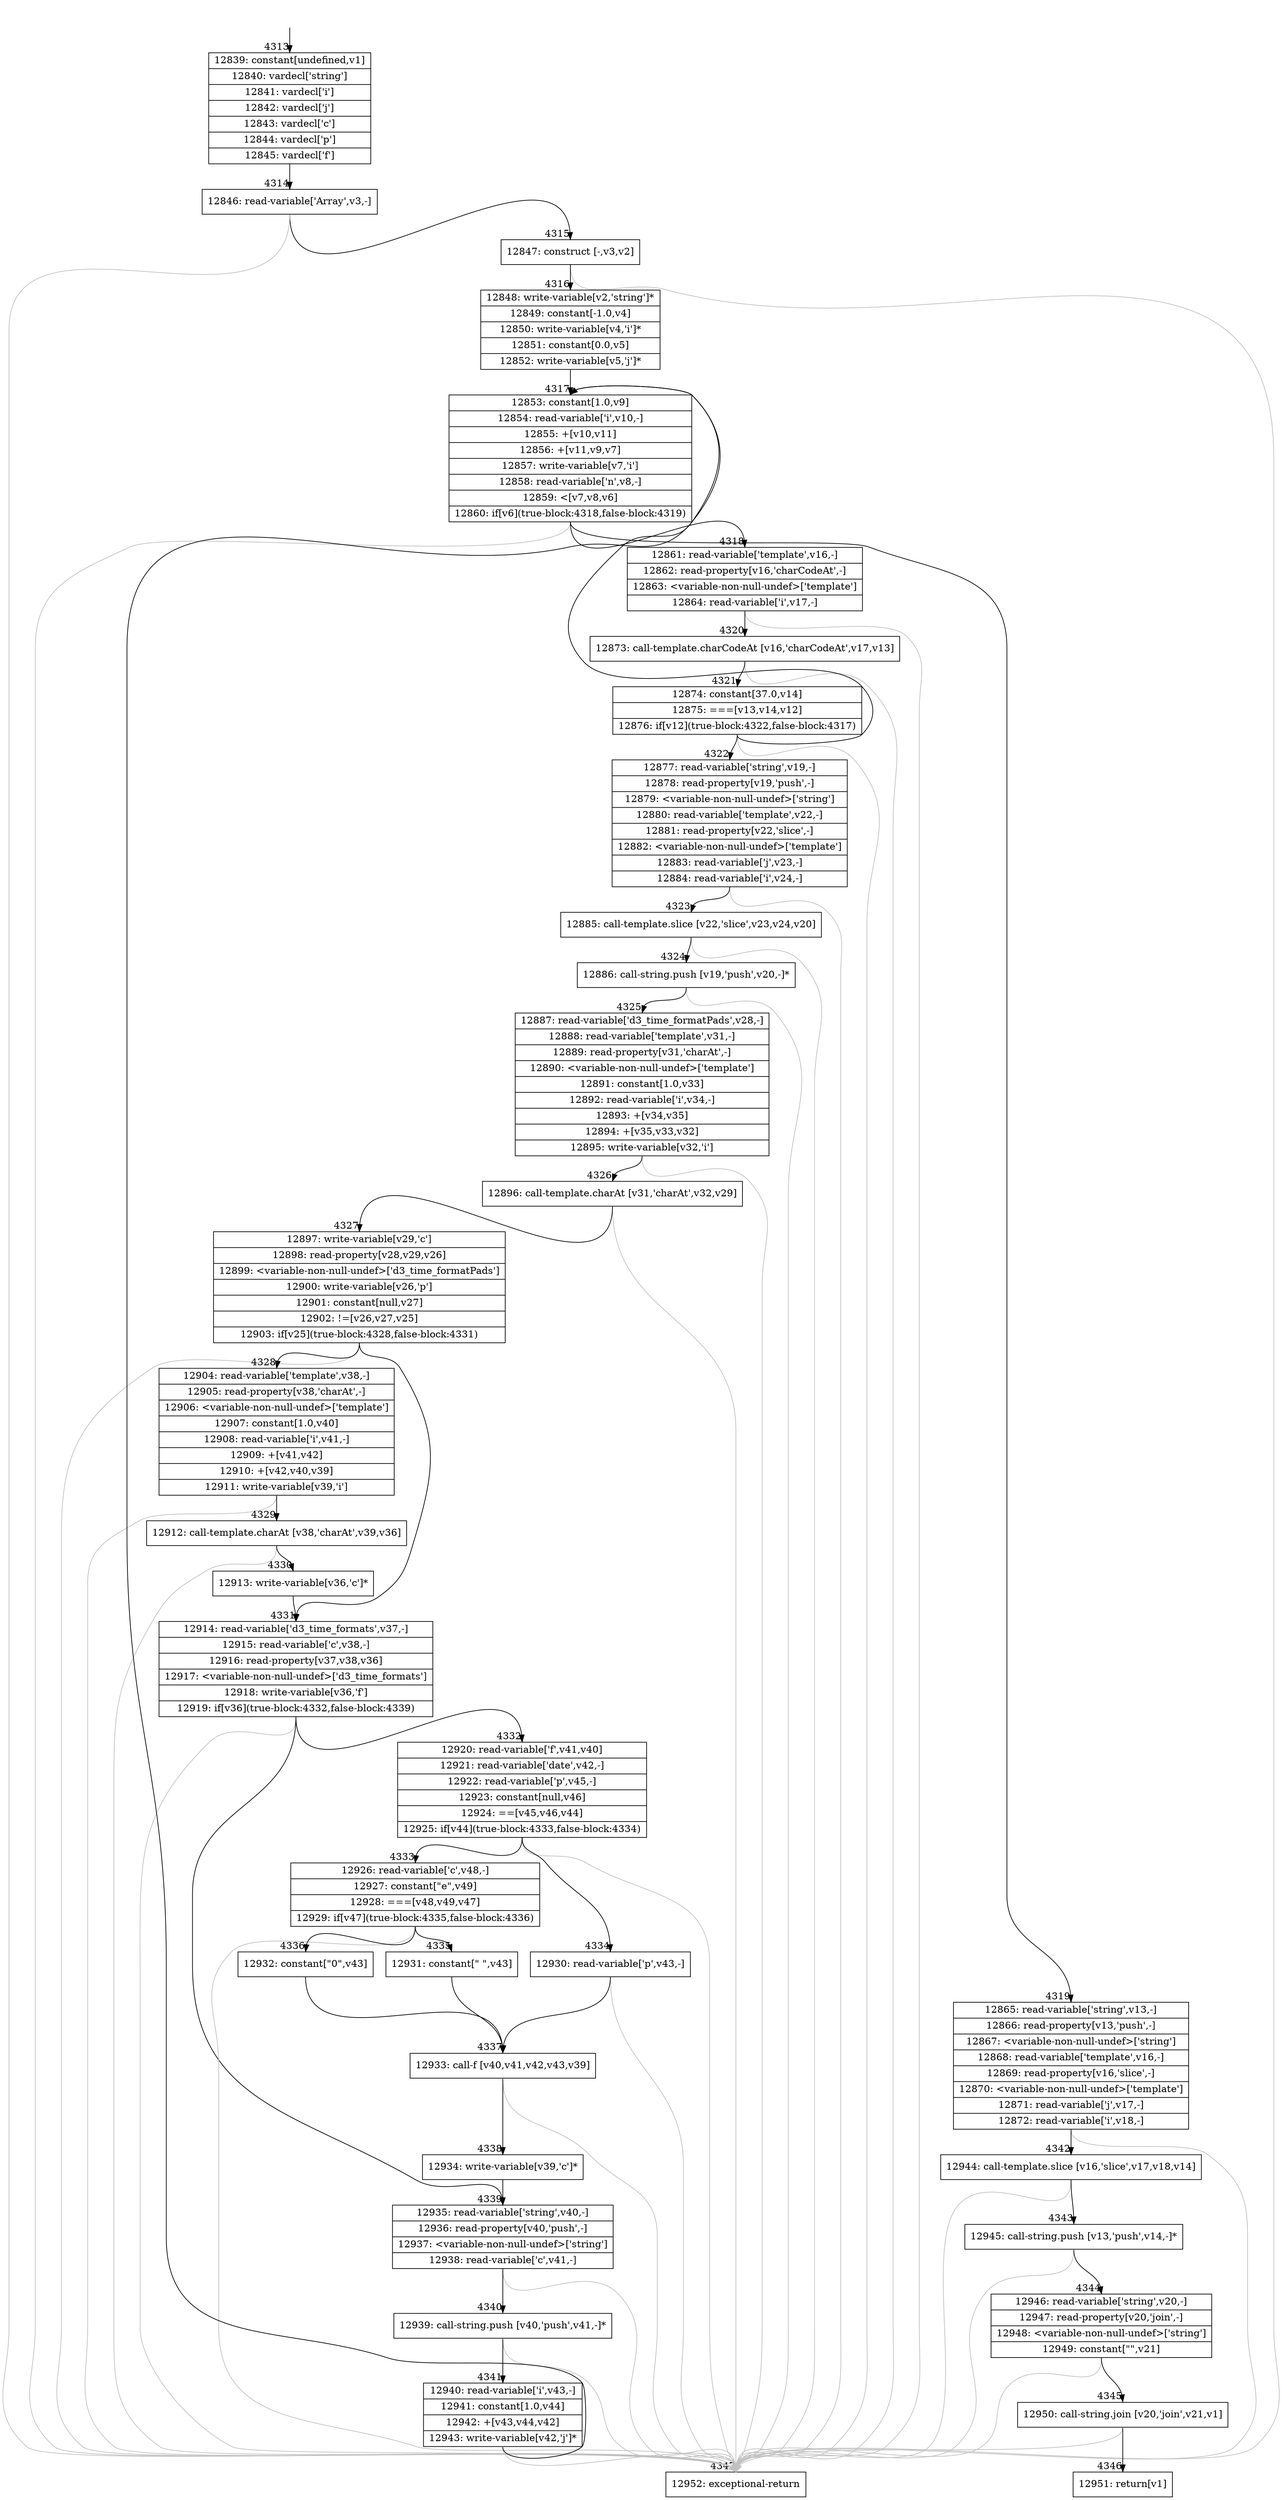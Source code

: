 digraph {
rankdir="TD"
BB_entry404[shape=none,label=""];
BB_entry404 -> BB4313 [tailport=s, headport=n, headlabel="    4313"]
BB4313 [shape=record label="{12839: constant[undefined,v1]|12840: vardecl['string']|12841: vardecl['i']|12842: vardecl['j']|12843: vardecl['c']|12844: vardecl['p']|12845: vardecl['f']}" ] 
BB4313 -> BB4314 [tailport=s, headport=n, headlabel="      4314"]
BB4314 [shape=record label="{12846: read-variable['Array',v3,-]}" ] 
BB4314 -> BB4315 [tailport=s, headport=n, headlabel="      4315"]
BB4314 -> BB4347 [tailport=s, headport=n, color=gray, headlabel="      4347"]
BB4315 [shape=record label="{12847: construct [-,v3,v2]}" ] 
BB4315 -> BB4316 [tailport=s, headport=n, headlabel="      4316"]
BB4315 -> BB4347 [tailport=s, headport=n, color=gray]
BB4316 [shape=record label="{12848: write-variable[v2,'string']*|12849: constant[-1.0,v4]|12850: write-variable[v4,'i']*|12851: constant[0.0,v5]|12852: write-variable[v5,'j']*}" ] 
BB4316 -> BB4317 [tailport=s, headport=n, headlabel="      4317"]
BB4317 [shape=record label="{12853: constant[1.0,v9]|12854: read-variable['i',v10,-]|12855: +[v10,v11]|12856: +[v11,v9,v7]|12857: write-variable[v7,'i']|12858: read-variable['n',v8,-]|12859: \<[v7,v8,v6]|12860: if[v6](true-block:4318,false-block:4319)}" ] 
BB4317 -> BB4318 [tailport=s, headport=n, headlabel="      4318"]
BB4317 -> BB4319 [tailport=s, headport=n, headlabel="      4319"]
BB4317 -> BB4347 [tailport=s, headport=n, color=gray]
BB4318 [shape=record label="{12861: read-variable['template',v16,-]|12862: read-property[v16,'charCodeAt',-]|12863: \<variable-non-null-undef\>['template']|12864: read-variable['i',v17,-]}" ] 
BB4318 -> BB4320 [tailport=s, headport=n, headlabel="      4320"]
BB4318 -> BB4347 [tailport=s, headport=n, color=gray]
BB4319 [shape=record label="{12865: read-variable['string',v13,-]|12866: read-property[v13,'push',-]|12867: \<variable-non-null-undef\>['string']|12868: read-variable['template',v16,-]|12869: read-property[v16,'slice',-]|12870: \<variable-non-null-undef\>['template']|12871: read-variable['j',v17,-]|12872: read-variable['i',v18,-]}" ] 
BB4319 -> BB4342 [tailport=s, headport=n, headlabel="      4342"]
BB4319 -> BB4347 [tailport=s, headport=n, color=gray]
BB4320 [shape=record label="{12873: call-template.charCodeAt [v16,'charCodeAt',v17,v13]}" ] 
BB4320 -> BB4321 [tailport=s, headport=n, headlabel="      4321"]
BB4320 -> BB4347 [tailport=s, headport=n, color=gray]
BB4321 [shape=record label="{12874: constant[37.0,v14]|12875: ===[v13,v14,v12]|12876: if[v12](true-block:4322,false-block:4317)}" ] 
BB4321 -> BB4322 [tailport=s, headport=n, headlabel="      4322"]
BB4321 -> BB4317 [tailport=s, headport=n]
BB4321 -> BB4347 [tailport=s, headport=n, color=gray]
BB4322 [shape=record label="{12877: read-variable['string',v19,-]|12878: read-property[v19,'push',-]|12879: \<variable-non-null-undef\>['string']|12880: read-variable['template',v22,-]|12881: read-property[v22,'slice',-]|12882: \<variable-non-null-undef\>['template']|12883: read-variable['j',v23,-]|12884: read-variable['i',v24,-]}" ] 
BB4322 -> BB4323 [tailport=s, headport=n, headlabel="      4323"]
BB4322 -> BB4347 [tailport=s, headport=n, color=gray]
BB4323 [shape=record label="{12885: call-template.slice [v22,'slice',v23,v24,v20]}" ] 
BB4323 -> BB4324 [tailport=s, headport=n, headlabel="      4324"]
BB4323 -> BB4347 [tailport=s, headport=n, color=gray]
BB4324 [shape=record label="{12886: call-string.push [v19,'push',v20,-]*}" ] 
BB4324 -> BB4325 [tailport=s, headport=n, headlabel="      4325"]
BB4324 -> BB4347 [tailport=s, headport=n, color=gray]
BB4325 [shape=record label="{12887: read-variable['d3_time_formatPads',v28,-]|12888: read-variable['template',v31,-]|12889: read-property[v31,'charAt',-]|12890: \<variable-non-null-undef\>['template']|12891: constant[1.0,v33]|12892: read-variable['i',v34,-]|12893: +[v34,v35]|12894: +[v35,v33,v32]|12895: write-variable[v32,'i']}" ] 
BB4325 -> BB4326 [tailport=s, headport=n, headlabel="      4326"]
BB4325 -> BB4347 [tailport=s, headport=n, color=gray]
BB4326 [shape=record label="{12896: call-template.charAt [v31,'charAt',v32,v29]}" ] 
BB4326 -> BB4327 [tailport=s, headport=n, headlabel="      4327"]
BB4326 -> BB4347 [tailport=s, headport=n, color=gray]
BB4327 [shape=record label="{12897: write-variable[v29,'c']|12898: read-property[v28,v29,v26]|12899: \<variable-non-null-undef\>['d3_time_formatPads']|12900: write-variable[v26,'p']|12901: constant[null,v27]|12902: !=[v26,v27,v25]|12903: if[v25](true-block:4328,false-block:4331)}" ] 
BB4327 -> BB4328 [tailport=s, headport=n, headlabel="      4328"]
BB4327 -> BB4331 [tailport=s, headport=n, headlabel="      4331"]
BB4327 -> BB4347 [tailport=s, headport=n, color=gray]
BB4328 [shape=record label="{12904: read-variable['template',v38,-]|12905: read-property[v38,'charAt',-]|12906: \<variable-non-null-undef\>['template']|12907: constant[1.0,v40]|12908: read-variable['i',v41,-]|12909: +[v41,v42]|12910: +[v42,v40,v39]|12911: write-variable[v39,'i']}" ] 
BB4328 -> BB4329 [tailport=s, headport=n, headlabel="      4329"]
BB4328 -> BB4347 [tailport=s, headport=n, color=gray]
BB4329 [shape=record label="{12912: call-template.charAt [v38,'charAt',v39,v36]}" ] 
BB4329 -> BB4330 [tailport=s, headport=n, headlabel="      4330"]
BB4329 -> BB4347 [tailport=s, headport=n, color=gray]
BB4330 [shape=record label="{12913: write-variable[v36,'c']*}" ] 
BB4330 -> BB4331 [tailport=s, headport=n]
BB4331 [shape=record label="{12914: read-variable['d3_time_formats',v37,-]|12915: read-variable['c',v38,-]|12916: read-property[v37,v38,v36]|12917: \<variable-non-null-undef\>['d3_time_formats']|12918: write-variable[v36,'f']|12919: if[v36](true-block:4332,false-block:4339)}" ] 
BB4331 -> BB4332 [tailport=s, headport=n, headlabel="      4332"]
BB4331 -> BB4339 [tailport=s, headport=n, headlabel="      4339"]
BB4331 -> BB4347 [tailport=s, headport=n, color=gray]
BB4332 [shape=record label="{12920: read-variable['f',v41,v40]|12921: read-variable['date',v42,-]|12922: read-variable['p',v45,-]|12923: constant[null,v46]|12924: ==[v45,v46,v44]|12925: if[v44](true-block:4333,false-block:4334)}" ] 
BB4332 -> BB4333 [tailport=s, headport=n, headlabel="      4333"]
BB4332 -> BB4334 [tailport=s, headport=n, headlabel="      4334"]
BB4332 -> BB4347 [tailport=s, headport=n, color=gray]
BB4333 [shape=record label="{12926: read-variable['c',v48,-]|12927: constant[\"e\",v49]|12928: ===[v48,v49,v47]|12929: if[v47](true-block:4335,false-block:4336)}" ] 
BB4333 -> BB4335 [tailport=s, headport=n, headlabel="      4335"]
BB4333 -> BB4336 [tailport=s, headport=n, headlabel="      4336"]
BB4333 -> BB4347 [tailport=s, headport=n, color=gray]
BB4334 [shape=record label="{12930: read-variable['p',v43,-]}" ] 
BB4334 -> BB4337 [tailport=s, headport=n, headlabel="      4337"]
BB4334 -> BB4347 [tailport=s, headport=n, color=gray]
BB4335 [shape=record label="{12931: constant[\" \",v43]}" ] 
BB4335 -> BB4337 [tailport=s, headport=n]
BB4336 [shape=record label="{12932: constant[\"0\",v43]}" ] 
BB4336 -> BB4337 [tailport=s, headport=n]
BB4337 [shape=record label="{12933: call-f [v40,v41,v42,v43,v39]}" ] 
BB4337 -> BB4338 [tailport=s, headport=n, headlabel="      4338"]
BB4337 -> BB4347 [tailport=s, headport=n, color=gray]
BB4338 [shape=record label="{12934: write-variable[v39,'c']*}" ] 
BB4338 -> BB4339 [tailport=s, headport=n]
BB4339 [shape=record label="{12935: read-variable['string',v40,-]|12936: read-property[v40,'push',-]|12937: \<variable-non-null-undef\>['string']|12938: read-variable['c',v41,-]}" ] 
BB4339 -> BB4340 [tailport=s, headport=n, headlabel="      4340"]
BB4339 -> BB4347 [tailport=s, headport=n, color=gray]
BB4340 [shape=record label="{12939: call-string.push [v40,'push',v41,-]*}" ] 
BB4340 -> BB4341 [tailport=s, headport=n, headlabel="      4341"]
BB4340 -> BB4347 [tailport=s, headport=n, color=gray]
BB4341 [shape=record label="{12940: read-variable['i',v43,-]|12941: constant[1.0,v44]|12942: +[v43,v44,v42]|12943: write-variable[v42,'j']*}" ] 
BB4341 -> BB4317 [tailport=s, headport=n]
BB4341 -> BB4347 [tailport=s, headport=n, color=gray]
BB4342 [shape=record label="{12944: call-template.slice [v16,'slice',v17,v18,v14]}" ] 
BB4342 -> BB4343 [tailport=s, headport=n, headlabel="      4343"]
BB4342 -> BB4347 [tailport=s, headport=n, color=gray]
BB4343 [shape=record label="{12945: call-string.push [v13,'push',v14,-]*}" ] 
BB4343 -> BB4344 [tailport=s, headport=n, headlabel="      4344"]
BB4343 -> BB4347 [tailport=s, headport=n, color=gray]
BB4344 [shape=record label="{12946: read-variable['string',v20,-]|12947: read-property[v20,'join',-]|12948: \<variable-non-null-undef\>['string']|12949: constant[\"\",v21]}" ] 
BB4344 -> BB4345 [tailport=s, headport=n, headlabel="      4345"]
BB4344 -> BB4347 [tailport=s, headport=n, color=gray]
BB4345 [shape=record label="{12950: call-string.join [v20,'join',v21,v1]}" ] 
BB4345 -> BB4346 [tailport=s, headport=n, headlabel="      4346"]
BB4345 -> BB4347 [tailport=s, headport=n, color=gray]
BB4346 [shape=record label="{12951: return[v1]}" ] 
BB4347 [shape=record label="{12952: exceptional-return}" ] 
//#$~ 2521
}
